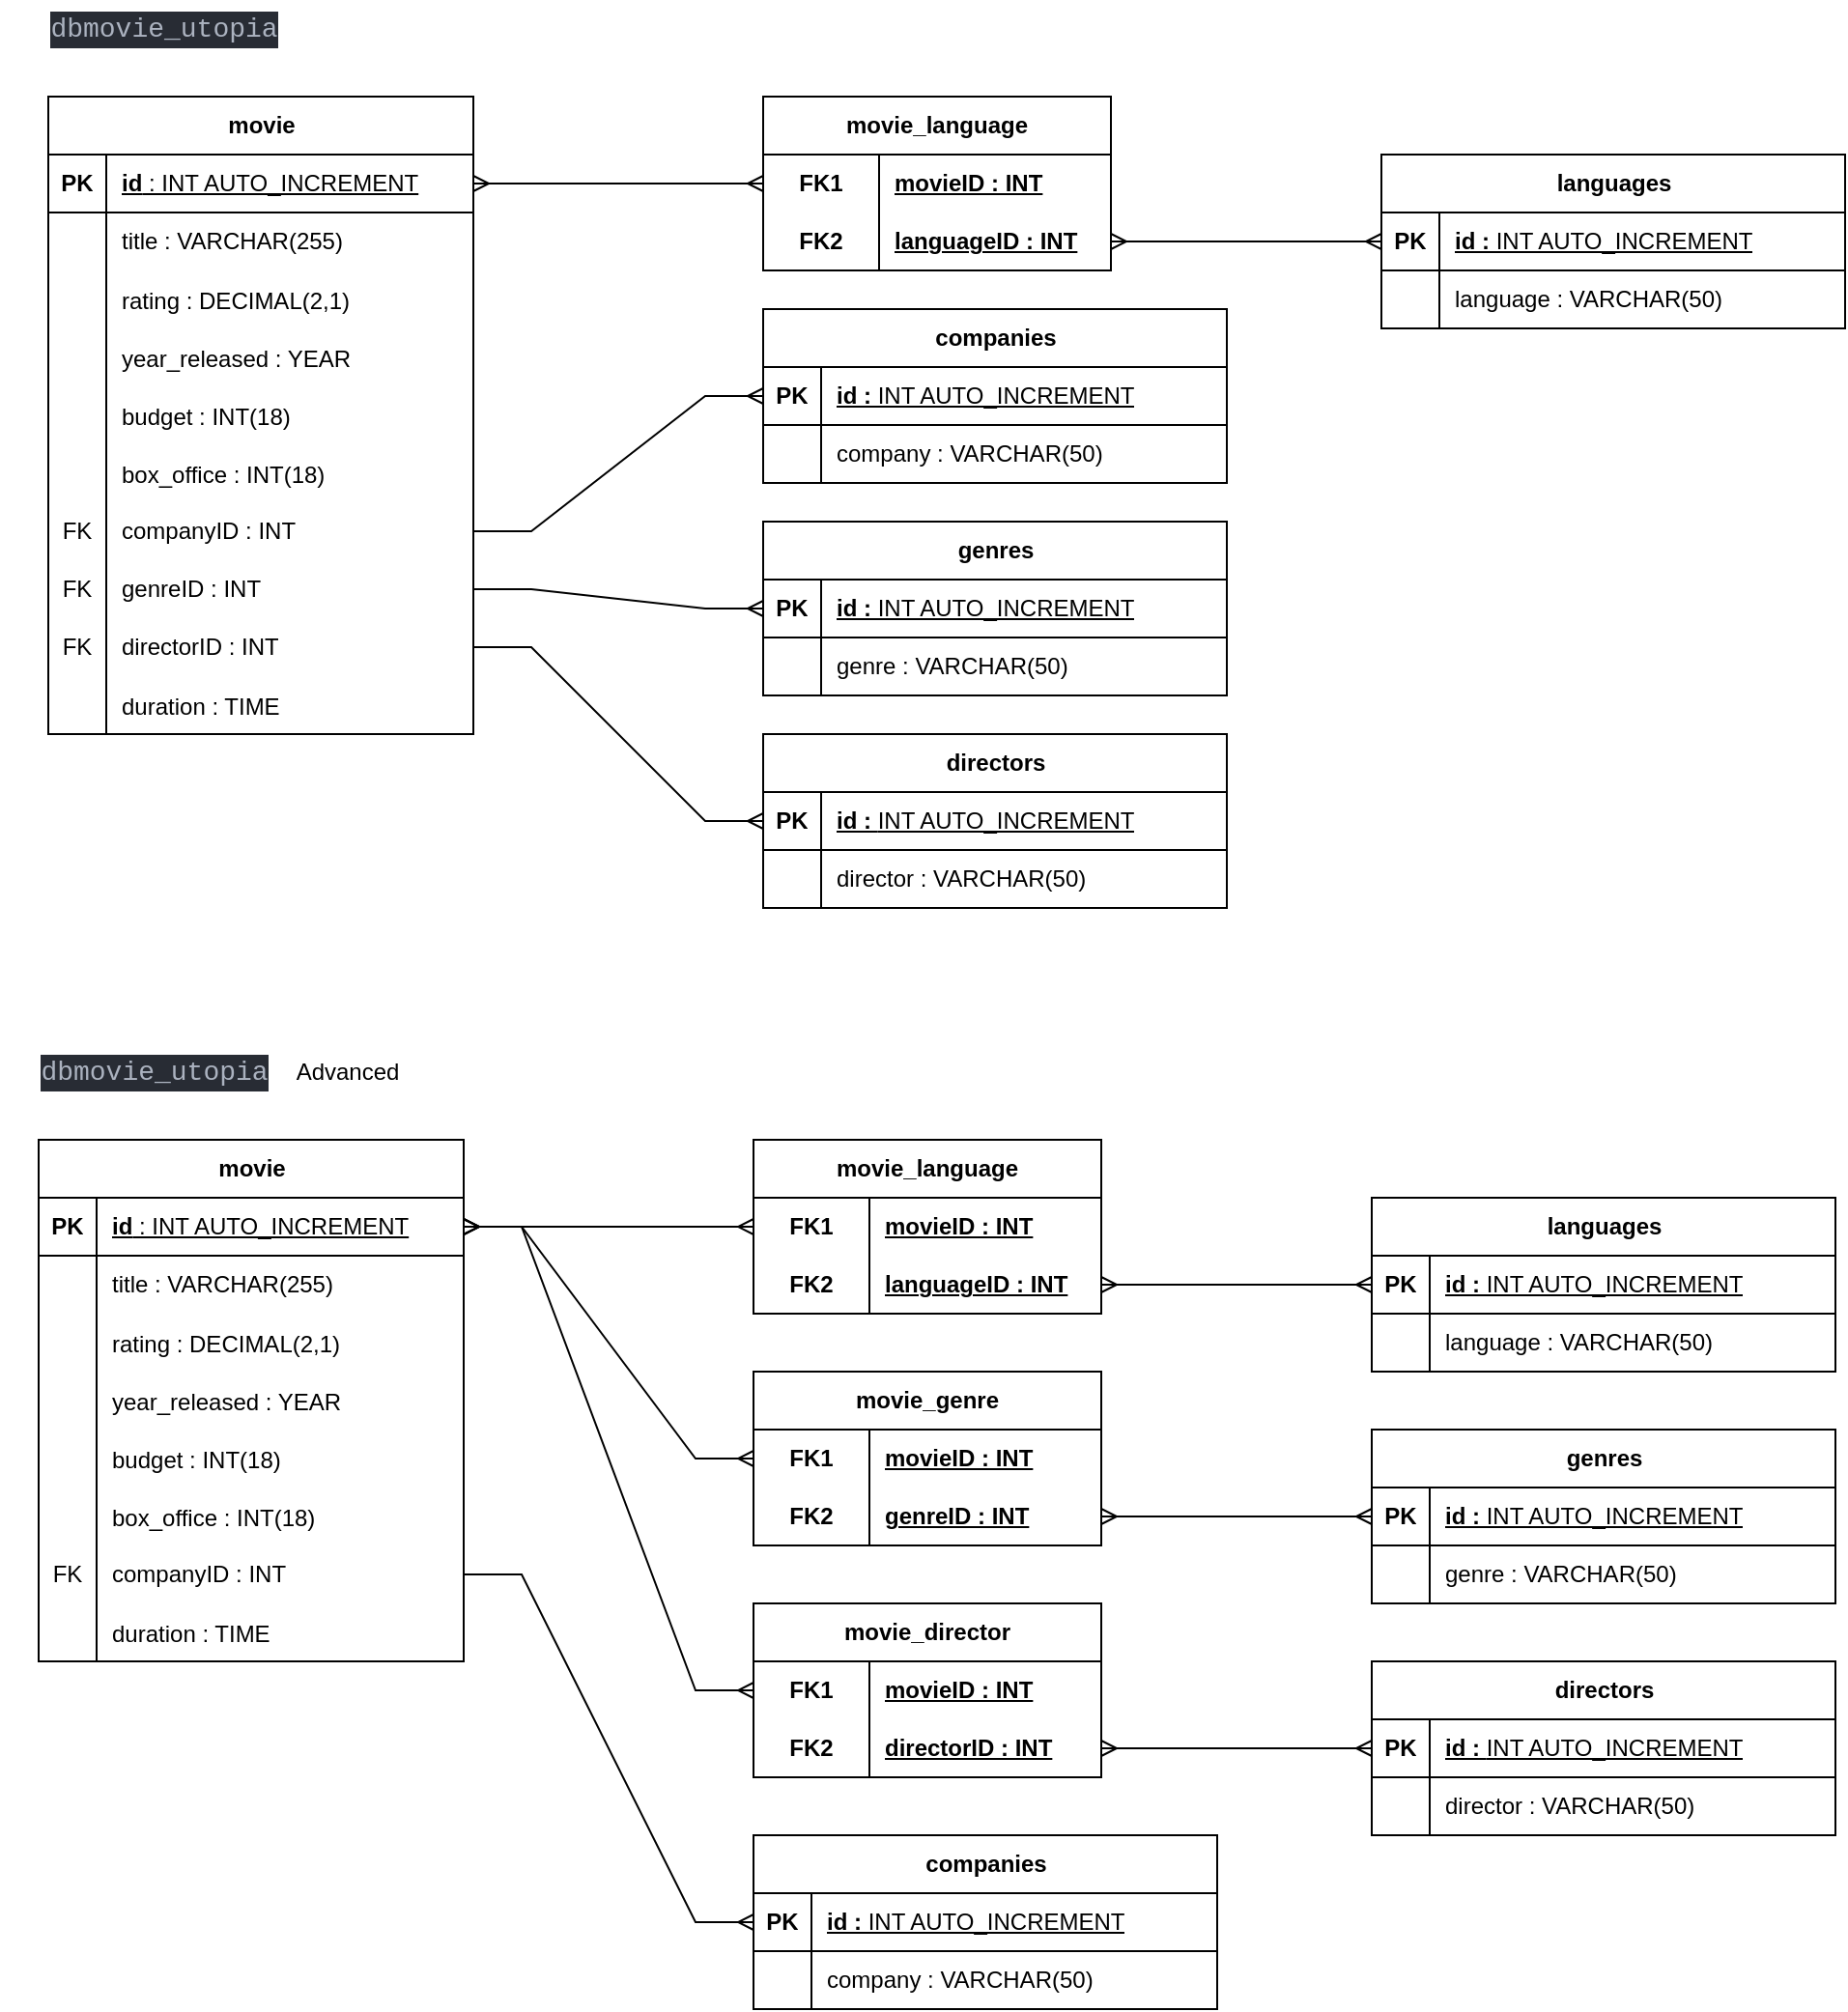 <mxfile version="22.1.21" type="device">
  <diagram name="Page-1" id="9GhUjrJv9Pr91j9td0ZA">
    <mxGraphModel dx="1218" dy="599" grid="1" gridSize="10" guides="1" tooltips="1" connect="1" arrows="1" fold="1" page="1" pageScale="1" pageWidth="827" pageHeight="1169" math="0" shadow="0">
      <root>
        <mxCell id="0" />
        <mxCell id="1" parent="0" />
        <mxCell id="3p0QOMuEoNao0UOKYTfq-97" value="&lt;div style=&quot;color: rgb(171, 178, 191); background-color: rgb(40, 44, 52); font-family: &amp;quot;Fira Code&amp;quot;, Consolas, &amp;quot;Courier New&amp;quot;, monospace; font-size: 14px; line-height: 19px;&quot;&gt;dbmovie_utopia&lt;/div&gt;" style="text;html=1;strokeColor=none;fillColor=none;align=center;verticalAlign=middle;whiteSpace=wrap;rounded=0;" parent="1" vertex="1">
          <mxGeometry x="40" y="570" width="160" height="30" as="geometry" />
        </mxCell>
        <mxCell id="3p0QOMuEoNao0UOKYTfq-98" value="movie" style="shape=table;startSize=30;container=1;collapsible=1;childLayout=tableLayout;fixedRows=1;rowLines=0;fontStyle=1;align=center;resizeLast=1;html=1;" parent="1" vertex="1">
          <mxGeometry x="60" y="620" width="220" height="270" as="geometry" />
        </mxCell>
        <mxCell id="3p0QOMuEoNao0UOKYTfq-99" value="" style="shape=tableRow;horizontal=0;startSize=0;swimlaneHead=0;swimlaneBody=0;fillColor=none;collapsible=0;dropTarget=0;points=[[0,0.5],[1,0.5]];portConstraint=eastwest;top=0;left=0;right=0;bottom=1;" parent="3p0QOMuEoNao0UOKYTfq-98" vertex="1">
          <mxGeometry y="30" width="220" height="30" as="geometry" />
        </mxCell>
        <mxCell id="3p0QOMuEoNao0UOKYTfq-100" value="PK" style="shape=partialRectangle;connectable=0;fillColor=none;top=0;left=0;bottom=0;right=0;fontStyle=1;overflow=hidden;whiteSpace=wrap;html=1;" parent="3p0QOMuEoNao0UOKYTfq-99" vertex="1">
          <mxGeometry width="30" height="30" as="geometry">
            <mxRectangle width="30" height="30" as="alternateBounds" />
          </mxGeometry>
        </mxCell>
        <mxCell id="3p0QOMuEoNao0UOKYTfq-101" value="id&lt;span style=&quot;font-weight: normal;&quot;&gt;&amp;nbsp;: INT AUTO_INCREMENT&lt;/span&gt;" style="shape=partialRectangle;connectable=0;fillColor=none;top=0;left=0;bottom=0;right=0;align=left;spacingLeft=6;fontStyle=5;overflow=hidden;whiteSpace=wrap;html=1;" parent="3p0QOMuEoNao0UOKYTfq-99" vertex="1">
          <mxGeometry x="30" width="190" height="30" as="geometry">
            <mxRectangle width="190" height="30" as="alternateBounds" />
          </mxGeometry>
        </mxCell>
        <mxCell id="3p0QOMuEoNao0UOKYTfq-102" value="" style="shape=tableRow;horizontal=0;startSize=0;swimlaneHead=0;swimlaneBody=0;fillColor=none;collapsible=0;dropTarget=0;points=[[0,0.5],[1,0.5]];portConstraint=eastwest;top=0;left=0;right=0;bottom=0;" parent="3p0QOMuEoNao0UOKYTfq-98" vertex="1">
          <mxGeometry y="60" width="220" height="30" as="geometry" />
        </mxCell>
        <mxCell id="3p0QOMuEoNao0UOKYTfq-103" value="" style="shape=partialRectangle;connectable=0;fillColor=none;top=0;left=0;bottom=0;right=0;editable=1;overflow=hidden;whiteSpace=wrap;html=1;" parent="3p0QOMuEoNao0UOKYTfq-102" vertex="1">
          <mxGeometry width="30" height="30" as="geometry">
            <mxRectangle width="30" height="30" as="alternateBounds" />
          </mxGeometry>
        </mxCell>
        <mxCell id="3p0QOMuEoNao0UOKYTfq-104" value="title : VARCHAR(255)" style="shape=partialRectangle;connectable=0;fillColor=none;top=0;left=0;bottom=0;right=0;align=left;spacingLeft=6;overflow=hidden;whiteSpace=wrap;html=1;" parent="3p0QOMuEoNao0UOKYTfq-102" vertex="1">
          <mxGeometry x="30" width="190" height="30" as="geometry">
            <mxRectangle width="190" height="30" as="alternateBounds" />
          </mxGeometry>
        </mxCell>
        <mxCell id="3p0QOMuEoNao0UOKYTfq-163" value="" style="shape=tableRow;horizontal=0;startSize=0;swimlaneHead=0;swimlaneBody=0;fillColor=none;collapsible=0;dropTarget=0;points=[[0,0.5],[1,0.5]];portConstraint=eastwest;top=0;left=0;right=0;bottom=0;" parent="3p0QOMuEoNao0UOKYTfq-98" vertex="1">
          <mxGeometry y="90" width="220" height="30" as="geometry" />
        </mxCell>
        <mxCell id="3p0QOMuEoNao0UOKYTfq-164" value="" style="shape=partialRectangle;connectable=0;fillColor=none;top=0;left=0;bottom=0;right=0;editable=1;overflow=hidden;" parent="3p0QOMuEoNao0UOKYTfq-163" vertex="1">
          <mxGeometry width="30" height="30" as="geometry">
            <mxRectangle width="30" height="30" as="alternateBounds" />
          </mxGeometry>
        </mxCell>
        <mxCell id="3p0QOMuEoNao0UOKYTfq-165" value="rating : DECIMAL(2,1)" style="shape=partialRectangle;connectable=0;fillColor=none;top=0;left=0;bottom=0;right=0;align=left;spacingLeft=6;overflow=hidden;" parent="3p0QOMuEoNao0UOKYTfq-163" vertex="1">
          <mxGeometry x="30" width="190" height="30" as="geometry">
            <mxRectangle width="190" height="30" as="alternateBounds" />
          </mxGeometry>
        </mxCell>
        <mxCell id="3p0QOMuEoNao0UOKYTfq-169" value="" style="shape=tableRow;horizontal=0;startSize=0;swimlaneHead=0;swimlaneBody=0;fillColor=none;collapsible=0;dropTarget=0;points=[[0,0.5],[1,0.5]];portConstraint=eastwest;top=0;left=0;right=0;bottom=0;" parent="3p0QOMuEoNao0UOKYTfq-98" vertex="1">
          <mxGeometry y="120" width="220" height="30" as="geometry" />
        </mxCell>
        <mxCell id="3p0QOMuEoNao0UOKYTfq-170" value="" style="shape=partialRectangle;connectable=0;fillColor=none;top=0;left=0;bottom=0;right=0;editable=1;overflow=hidden;" parent="3p0QOMuEoNao0UOKYTfq-169" vertex="1">
          <mxGeometry width="30" height="30" as="geometry">
            <mxRectangle width="30" height="30" as="alternateBounds" />
          </mxGeometry>
        </mxCell>
        <mxCell id="3p0QOMuEoNao0UOKYTfq-171" value="year_released : YEAR" style="shape=partialRectangle;connectable=0;fillColor=none;top=0;left=0;bottom=0;right=0;align=left;spacingLeft=6;overflow=hidden;" parent="3p0QOMuEoNao0UOKYTfq-169" vertex="1">
          <mxGeometry x="30" width="190" height="30" as="geometry">
            <mxRectangle width="190" height="30" as="alternateBounds" />
          </mxGeometry>
        </mxCell>
        <mxCell id="3p0QOMuEoNao0UOKYTfq-166" value="" style="shape=tableRow;horizontal=0;startSize=0;swimlaneHead=0;swimlaneBody=0;fillColor=none;collapsible=0;dropTarget=0;points=[[0,0.5],[1,0.5]];portConstraint=eastwest;top=0;left=0;right=0;bottom=0;" parent="3p0QOMuEoNao0UOKYTfq-98" vertex="1">
          <mxGeometry y="150" width="220" height="30" as="geometry" />
        </mxCell>
        <mxCell id="3p0QOMuEoNao0UOKYTfq-167" value="" style="shape=partialRectangle;connectable=0;fillColor=none;top=0;left=0;bottom=0;right=0;editable=1;overflow=hidden;" parent="3p0QOMuEoNao0UOKYTfq-166" vertex="1">
          <mxGeometry width="30" height="30" as="geometry">
            <mxRectangle width="30" height="30" as="alternateBounds" />
          </mxGeometry>
        </mxCell>
        <mxCell id="3p0QOMuEoNao0UOKYTfq-168" value="budget : INT(18)" style="shape=partialRectangle;connectable=0;fillColor=none;top=0;left=0;bottom=0;right=0;align=left;spacingLeft=6;overflow=hidden;" parent="3p0QOMuEoNao0UOKYTfq-166" vertex="1">
          <mxGeometry x="30" width="190" height="30" as="geometry">
            <mxRectangle width="190" height="30" as="alternateBounds" />
          </mxGeometry>
        </mxCell>
        <mxCell id="3p0QOMuEoNao0UOKYTfq-172" value="" style="shape=tableRow;horizontal=0;startSize=0;swimlaneHead=0;swimlaneBody=0;fillColor=none;collapsible=0;dropTarget=0;points=[[0,0.5],[1,0.5]];portConstraint=eastwest;top=0;left=0;right=0;bottom=0;" parent="3p0QOMuEoNao0UOKYTfq-98" vertex="1">
          <mxGeometry y="180" width="220" height="30" as="geometry" />
        </mxCell>
        <mxCell id="3p0QOMuEoNao0UOKYTfq-173" value="" style="shape=partialRectangle;connectable=0;fillColor=none;top=0;left=0;bottom=0;right=0;editable=1;overflow=hidden;" parent="3p0QOMuEoNao0UOKYTfq-172" vertex="1">
          <mxGeometry width="30" height="30" as="geometry">
            <mxRectangle width="30" height="30" as="alternateBounds" />
          </mxGeometry>
        </mxCell>
        <mxCell id="3p0QOMuEoNao0UOKYTfq-174" value="box_office : INT(18)" style="shape=partialRectangle;connectable=0;fillColor=none;top=0;left=0;bottom=0;right=0;align=left;spacingLeft=6;overflow=hidden;" parent="3p0QOMuEoNao0UOKYTfq-172" vertex="1">
          <mxGeometry x="30" width="190" height="30" as="geometry">
            <mxRectangle width="190" height="30" as="alternateBounds" />
          </mxGeometry>
        </mxCell>
        <mxCell id="3p0QOMuEoNao0UOKYTfq-178" value="" style="shape=tableRow;horizontal=0;startSize=0;swimlaneHead=0;swimlaneBody=0;fillColor=none;collapsible=0;dropTarget=0;points=[[0,0.5],[1,0.5]];portConstraint=eastwest;top=0;left=0;right=0;bottom=0;" parent="3p0QOMuEoNao0UOKYTfq-98" vertex="1">
          <mxGeometry y="210" width="220" height="30" as="geometry" />
        </mxCell>
        <mxCell id="3p0QOMuEoNao0UOKYTfq-179" value="FK" style="shape=partialRectangle;connectable=0;fillColor=none;top=0;left=0;bottom=0;right=0;fontStyle=0;overflow=hidden;whiteSpace=wrap;html=1;" parent="3p0QOMuEoNao0UOKYTfq-178" vertex="1">
          <mxGeometry width="30" height="30" as="geometry">
            <mxRectangle width="30" height="30" as="alternateBounds" />
          </mxGeometry>
        </mxCell>
        <mxCell id="3p0QOMuEoNao0UOKYTfq-180" value="companyID : INT" style="shape=partialRectangle;connectable=0;fillColor=none;top=0;left=0;bottom=0;right=0;align=left;spacingLeft=6;fontStyle=0;overflow=hidden;whiteSpace=wrap;html=1;" parent="3p0QOMuEoNao0UOKYTfq-178" vertex="1">
          <mxGeometry x="30" width="190" height="30" as="geometry">
            <mxRectangle width="190" height="30" as="alternateBounds" />
          </mxGeometry>
        </mxCell>
        <mxCell id="3p0QOMuEoNao0UOKYTfq-190" value="" style="shape=tableRow;horizontal=0;startSize=0;swimlaneHead=0;swimlaneBody=0;fillColor=none;collapsible=0;dropTarget=0;points=[[0,0.5],[1,0.5]];portConstraint=eastwest;top=0;left=0;right=0;bottom=0;" parent="3p0QOMuEoNao0UOKYTfq-98" vertex="1">
          <mxGeometry y="240" width="220" height="30" as="geometry" />
        </mxCell>
        <mxCell id="3p0QOMuEoNao0UOKYTfq-191" value="" style="shape=partialRectangle;connectable=0;fillColor=none;top=0;left=0;bottom=0;right=0;editable=1;overflow=hidden;" parent="3p0QOMuEoNao0UOKYTfq-190" vertex="1">
          <mxGeometry width="30" height="30" as="geometry">
            <mxRectangle width="30" height="30" as="alternateBounds" />
          </mxGeometry>
        </mxCell>
        <mxCell id="3p0QOMuEoNao0UOKYTfq-192" value="duration : TIME" style="shape=partialRectangle;connectable=0;fillColor=none;top=0;left=0;bottom=0;right=0;align=left;spacingLeft=6;overflow=hidden;" parent="3p0QOMuEoNao0UOKYTfq-190" vertex="1">
          <mxGeometry x="30" width="190" height="30" as="geometry">
            <mxRectangle width="190" height="30" as="alternateBounds" />
          </mxGeometry>
        </mxCell>
        <mxCell id="3p0QOMuEoNao0UOKYTfq-111" value="languages" style="shape=table;startSize=30;container=1;collapsible=1;childLayout=tableLayout;fixedRows=1;rowLines=0;fontStyle=1;align=center;resizeLast=1;html=1;" parent="1" vertex="1">
          <mxGeometry x="750" y="650" width="240" height="90" as="geometry" />
        </mxCell>
        <mxCell id="3p0QOMuEoNao0UOKYTfq-112" value="" style="shape=tableRow;horizontal=0;startSize=0;swimlaneHead=0;swimlaneBody=0;fillColor=none;collapsible=0;dropTarget=0;points=[[0,0.5],[1,0.5]];portConstraint=eastwest;top=0;left=0;right=0;bottom=1;" parent="3p0QOMuEoNao0UOKYTfq-111" vertex="1">
          <mxGeometry y="30" width="240" height="30" as="geometry" />
        </mxCell>
        <mxCell id="3p0QOMuEoNao0UOKYTfq-113" value="PK" style="shape=partialRectangle;connectable=0;fillColor=none;top=0;left=0;bottom=0;right=0;fontStyle=1;overflow=hidden;whiteSpace=wrap;html=1;" parent="3p0QOMuEoNao0UOKYTfq-112" vertex="1">
          <mxGeometry width="30" height="30" as="geometry">
            <mxRectangle width="30" height="30" as="alternateBounds" />
          </mxGeometry>
        </mxCell>
        <mxCell id="3p0QOMuEoNao0UOKYTfq-114" value="id :&lt;span style=&quot;font-weight: normal;&quot;&gt;&amp;nbsp;INT AUTO_INCREMENT&lt;/span&gt;" style="shape=partialRectangle;connectable=0;fillColor=none;top=0;left=0;bottom=0;right=0;align=left;spacingLeft=6;fontStyle=5;overflow=hidden;whiteSpace=wrap;html=1;" parent="3p0QOMuEoNao0UOKYTfq-112" vertex="1">
          <mxGeometry x="30" width="210" height="30" as="geometry">
            <mxRectangle width="210" height="30" as="alternateBounds" />
          </mxGeometry>
        </mxCell>
        <mxCell id="3p0QOMuEoNao0UOKYTfq-115" value="" style="shape=tableRow;horizontal=0;startSize=0;swimlaneHead=0;swimlaneBody=0;fillColor=none;collapsible=0;dropTarget=0;points=[[0,0.5],[1,0.5]];portConstraint=eastwest;top=0;left=0;right=0;bottom=0;" parent="3p0QOMuEoNao0UOKYTfq-111" vertex="1">
          <mxGeometry y="60" width="240" height="30" as="geometry" />
        </mxCell>
        <mxCell id="3p0QOMuEoNao0UOKYTfq-116" value="" style="shape=partialRectangle;connectable=0;fillColor=none;top=0;left=0;bottom=0;right=0;editable=1;overflow=hidden;whiteSpace=wrap;html=1;" parent="3p0QOMuEoNao0UOKYTfq-115" vertex="1">
          <mxGeometry width="30" height="30" as="geometry">
            <mxRectangle width="30" height="30" as="alternateBounds" />
          </mxGeometry>
        </mxCell>
        <mxCell id="3p0QOMuEoNao0UOKYTfq-117" value="language&amp;nbsp;: VARCHAR(50)" style="shape=partialRectangle;connectable=0;fillColor=none;top=0;left=0;bottom=0;right=0;align=left;spacingLeft=6;overflow=hidden;whiteSpace=wrap;html=1;" parent="3p0QOMuEoNao0UOKYTfq-115" vertex="1">
          <mxGeometry x="30" width="210" height="30" as="geometry">
            <mxRectangle width="210" height="30" as="alternateBounds" />
          </mxGeometry>
        </mxCell>
        <mxCell id="3p0QOMuEoNao0UOKYTfq-124" value="companies" style="shape=table;startSize=30;container=1;collapsible=1;childLayout=tableLayout;fixedRows=1;rowLines=0;fontStyle=1;align=center;resizeLast=1;html=1;" parent="1" vertex="1">
          <mxGeometry x="430" y="980" width="240" height="90" as="geometry" />
        </mxCell>
        <mxCell id="3p0QOMuEoNao0UOKYTfq-125" value="" style="shape=tableRow;horizontal=0;startSize=0;swimlaneHead=0;swimlaneBody=0;fillColor=none;collapsible=0;dropTarget=0;points=[[0,0.5],[1,0.5]];portConstraint=eastwest;top=0;left=0;right=0;bottom=1;" parent="3p0QOMuEoNao0UOKYTfq-124" vertex="1">
          <mxGeometry y="30" width="240" height="30" as="geometry" />
        </mxCell>
        <mxCell id="3p0QOMuEoNao0UOKYTfq-126" value="PK" style="shape=partialRectangle;connectable=0;fillColor=none;top=0;left=0;bottom=0;right=0;fontStyle=1;overflow=hidden;whiteSpace=wrap;html=1;" parent="3p0QOMuEoNao0UOKYTfq-125" vertex="1">
          <mxGeometry width="30" height="30" as="geometry">
            <mxRectangle width="30" height="30" as="alternateBounds" />
          </mxGeometry>
        </mxCell>
        <mxCell id="3p0QOMuEoNao0UOKYTfq-127" value="id :&lt;span style=&quot;font-weight: normal;&quot;&gt;&amp;nbsp;INT AUTO_INCREMENT&lt;/span&gt;" style="shape=partialRectangle;connectable=0;fillColor=none;top=0;left=0;bottom=0;right=0;align=left;spacingLeft=6;fontStyle=5;overflow=hidden;whiteSpace=wrap;html=1;" parent="3p0QOMuEoNao0UOKYTfq-125" vertex="1">
          <mxGeometry x="30" width="210" height="30" as="geometry">
            <mxRectangle width="210" height="30" as="alternateBounds" />
          </mxGeometry>
        </mxCell>
        <mxCell id="3p0QOMuEoNao0UOKYTfq-128" value="" style="shape=tableRow;horizontal=0;startSize=0;swimlaneHead=0;swimlaneBody=0;fillColor=none;collapsible=0;dropTarget=0;points=[[0,0.5],[1,0.5]];portConstraint=eastwest;top=0;left=0;right=0;bottom=0;" parent="3p0QOMuEoNao0UOKYTfq-124" vertex="1">
          <mxGeometry y="60" width="240" height="30" as="geometry" />
        </mxCell>
        <mxCell id="3p0QOMuEoNao0UOKYTfq-129" value="" style="shape=partialRectangle;connectable=0;fillColor=none;top=0;left=0;bottom=0;right=0;editable=1;overflow=hidden;whiteSpace=wrap;html=1;" parent="3p0QOMuEoNao0UOKYTfq-128" vertex="1">
          <mxGeometry width="30" height="30" as="geometry">
            <mxRectangle width="30" height="30" as="alternateBounds" />
          </mxGeometry>
        </mxCell>
        <mxCell id="3p0QOMuEoNao0UOKYTfq-130" value="company : VARCHAR(50)" style="shape=partialRectangle;connectable=0;fillColor=none;top=0;left=0;bottom=0;right=0;align=left;spacingLeft=6;overflow=hidden;whiteSpace=wrap;html=1;" parent="3p0QOMuEoNao0UOKYTfq-128" vertex="1">
          <mxGeometry x="30" width="210" height="30" as="geometry">
            <mxRectangle width="210" height="30" as="alternateBounds" />
          </mxGeometry>
        </mxCell>
        <mxCell id="3p0QOMuEoNao0UOKYTfq-137" value="genres" style="shape=table;startSize=30;container=1;collapsible=1;childLayout=tableLayout;fixedRows=1;rowLines=0;fontStyle=1;align=center;resizeLast=1;html=1;" parent="1" vertex="1">
          <mxGeometry x="750" y="770" width="240" height="90" as="geometry">
            <mxRectangle x="480" y="310" width="80" height="30" as="alternateBounds" />
          </mxGeometry>
        </mxCell>
        <mxCell id="3p0QOMuEoNao0UOKYTfq-138" value="" style="shape=tableRow;horizontal=0;startSize=0;swimlaneHead=0;swimlaneBody=0;fillColor=none;collapsible=0;dropTarget=0;points=[[0,0.5],[1,0.5]];portConstraint=eastwest;top=0;left=0;right=0;bottom=1;" parent="3p0QOMuEoNao0UOKYTfq-137" vertex="1">
          <mxGeometry y="30" width="240" height="30" as="geometry" />
        </mxCell>
        <mxCell id="3p0QOMuEoNao0UOKYTfq-139" value="PK" style="shape=partialRectangle;connectable=0;fillColor=none;top=0;left=0;bottom=0;right=0;fontStyle=1;overflow=hidden;whiteSpace=wrap;html=1;" parent="3p0QOMuEoNao0UOKYTfq-138" vertex="1">
          <mxGeometry width="30" height="30" as="geometry">
            <mxRectangle width="30" height="30" as="alternateBounds" />
          </mxGeometry>
        </mxCell>
        <mxCell id="3p0QOMuEoNao0UOKYTfq-140" value="id :&lt;span style=&quot;font-weight: normal;&quot;&gt;&amp;nbsp;INT AUTO_INCREMENT&lt;/span&gt;" style="shape=partialRectangle;connectable=0;fillColor=none;top=0;left=0;bottom=0;right=0;align=left;spacingLeft=6;fontStyle=5;overflow=hidden;whiteSpace=wrap;html=1;" parent="3p0QOMuEoNao0UOKYTfq-138" vertex="1">
          <mxGeometry x="30" width="210" height="30" as="geometry">
            <mxRectangle width="210" height="30" as="alternateBounds" />
          </mxGeometry>
        </mxCell>
        <mxCell id="3p0QOMuEoNao0UOKYTfq-141" value="" style="shape=tableRow;horizontal=0;startSize=0;swimlaneHead=0;swimlaneBody=0;fillColor=none;collapsible=0;dropTarget=0;points=[[0,0.5],[1,0.5]];portConstraint=eastwest;top=0;left=0;right=0;bottom=0;" parent="3p0QOMuEoNao0UOKYTfq-137" vertex="1">
          <mxGeometry y="60" width="240" height="30" as="geometry" />
        </mxCell>
        <mxCell id="3p0QOMuEoNao0UOKYTfq-142" value="" style="shape=partialRectangle;connectable=0;fillColor=none;top=0;left=0;bottom=0;right=0;editable=1;overflow=hidden;whiteSpace=wrap;html=1;" parent="3p0QOMuEoNao0UOKYTfq-141" vertex="1">
          <mxGeometry width="30" height="30" as="geometry">
            <mxRectangle width="30" height="30" as="alternateBounds" />
          </mxGeometry>
        </mxCell>
        <mxCell id="3p0QOMuEoNao0UOKYTfq-143" value="genre : VARCHAR(50)" style="shape=partialRectangle;connectable=0;fillColor=none;top=0;left=0;bottom=0;right=0;align=left;spacingLeft=6;overflow=hidden;whiteSpace=wrap;html=1;" parent="3p0QOMuEoNao0UOKYTfq-141" vertex="1">
          <mxGeometry x="30" width="210" height="30" as="geometry">
            <mxRectangle width="210" height="30" as="alternateBounds" />
          </mxGeometry>
        </mxCell>
        <mxCell id="3p0QOMuEoNao0UOKYTfq-150" value="directors" style="shape=table;startSize=30;container=1;collapsible=1;childLayout=tableLayout;fixedRows=1;rowLines=0;fontStyle=1;align=center;resizeLast=1;html=1;" parent="1" vertex="1">
          <mxGeometry x="750" y="890" width="240" height="90" as="geometry">
            <mxRectangle x="480" y="430" width="90" height="30" as="alternateBounds" />
          </mxGeometry>
        </mxCell>
        <mxCell id="3p0QOMuEoNao0UOKYTfq-151" value="" style="shape=tableRow;horizontal=0;startSize=0;swimlaneHead=0;swimlaneBody=0;fillColor=none;collapsible=0;dropTarget=0;points=[[0,0.5],[1,0.5]];portConstraint=eastwest;top=0;left=0;right=0;bottom=1;" parent="3p0QOMuEoNao0UOKYTfq-150" vertex="1">
          <mxGeometry y="30" width="240" height="30" as="geometry" />
        </mxCell>
        <mxCell id="3p0QOMuEoNao0UOKYTfq-152" value="PK" style="shape=partialRectangle;connectable=0;fillColor=none;top=0;left=0;bottom=0;right=0;fontStyle=1;overflow=hidden;whiteSpace=wrap;html=1;" parent="3p0QOMuEoNao0UOKYTfq-151" vertex="1">
          <mxGeometry width="30" height="30" as="geometry">
            <mxRectangle width="30" height="30" as="alternateBounds" />
          </mxGeometry>
        </mxCell>
        <mxCell id="3p0QOMuEoNao0UOKYTfq-153" value="id :&amp;nbsp;&lt;span style=&quot;font-weight: 400;&quot;&gt;INT AUTO_INCREMENT&lt;/span&gt;" style="shape=partialRectangle;connectable=0;fillColor=none;top=0;left=0;bottom=0;right=0;align=left;spacingLeft=6;fontStyle=5;overflow=hidden;whiteSpace=wrap;html=1;" parent="3p0QOMuEoNao0UOKYTfq-151" vertex="1">
          <mxGeometry x="30" width="210" height="30" as="geometry">
            <mxRectangle width="210" height="30" as="alternateBounds" />
          </mxGeometry>
        </mxCell>
        <mxCell id="3p0QOMuEoNao0UOKYTfq-154" value="" style="shape=tableRow;horizontal=0;startSize=0;swimlaneHead=0;swimlaneBody=0;fillColor=none;collapsible=0;dropTarget=0;points=[[0,0.5],[1,0.5]];portConstraint=eastwest;top=0;left=0;right=0;bottom=0;" parent="3p0QOMuEoNao0UOKYTfq-150" vertex="1">
          <mxGeometry y="60" width="240" height="30" as="geometry" />
        </mxCell>
        <mxCell id="3p0QOMuEoNao0UOKYTfq-155" value="" style="shape=partialRectangle;connectable=0;fillColor=none;top=0;left=0;bottom=0;right=0;editable=1;overflow=hidden;whiteSpace=wrap;html=1;" parent="3p0QOMuEoNao0UOKYTfq-154" vertex="1">
          <mxGeometry width="30" height="30" as="geometry">
            <mxRectangle width="30" height="30" as="alternateBounds" />
          </mxGeometry>
        </mxCell>
        <mxCell id="3p0QOMuEoNao0UOKYTfq-156" value="director : VARCHAR(50)" style="shape=partialRectangle;connectable=0;fillColor=none;top=0;left=0;bottom=0;right=0;align=left;spacingLeft=6;overflow=hidden;whiteSpace=wrap;html=1;" parent="3p0QOMuEoNao0UOKYTfq-154" vertex="1">
          <mxGeometry x="30" width="210" height="30" as="geometry">
            <mxRectangle width="210" height="30" as="alternateBounds" />
          </mxGeometry>
        </mxCell>
        <mxCell id="3p0QOMuEoNao0UOKYTfq-254" value="" style="edgeStyle=entityRelationEdgeStyle;fontSize=12;html=1;endArrow=ERmany;startArrow=ERmany;rounded=0;entryX=0;entryY=0.5;entryDx=0;entryDy=0;exitX=1;exitY=0.5;exitDx=0;exitDy=0;" parent="1" source="3p0QOMuEoNao0UOKYTfq-276" target="3p0QOMuEoNao0UOKYTfq-138" edge="1">
          <mxGeometry width="100" height="100" relative="1" as="geometry">
            <mxPoint x="520" y="920" as="sourcePoint" />
            <mxPoint x="620" y="820" as="targetPoint" />
          </mxGeometry>
        </mxCell>
        <mxCell id="3p0QOMuEoNao0UOKYTfq-255" value="" style="edgeStyle=entityRelationEdgeStyle;fontSize=12;html=1;endArrow=ERmany;startArrow=ERmany;rounded=0;entryX=0;entryY=0.5;entryDx=0;entryDy=0;exitX=1;exitY=0.5;exitDx=0;exitDy=0;" parent="1" source="3p0QOMuEoNao0UOKYTfq-263" target="3p0QOMuEoNao0UOKYTfq-112" edge="1">
          <mxGeometry width="100" height="100" relative="1" as="geometry">
            <mxPoint x="530" y="830" as="sourcePoint" />
            <mxPoint x="630" y="730" as="targetPoint" />
          </mxGeometry>
        </mxCell>
        <mxCell id="3p0QOMuEoNao0UOKYTfq-259" value="movie_language" style="shape=table;startSize=30;container=1;collapsible=1;childLayout=tableLayout;fixedRows=1;rowLines=0;fontStyle=1;align=center;resizeLast=1;html=1;whiteSpace=wrap;" parent="1" vertex="1">
          <mxGeometry x="430" y="620" width="180" height="90" as="geometry" />
        </mxCell>
        <mxCell id="3p0QOMuEoNao0UOKYTfq-260" value="" style="shape=tableRow;horizontal=0;startSize=0;swimlaneHead=0;swimlaneBody=0;fillColor=none;collapsible=0;dropTarget=0;points=[[0,0.5],[1,0.5]];portConstraint=eastwest;top=0;left=0;right=0;bottom=0;html=1;" parent="3p0QOMuEoNao0UOKYTfq-259" vertex="1">
          <mxGeometry y="30" width="180" height="30" as="geometry" />
        </mxCell>
        <mxCell id="3p0QOMuEoNao0UOKYTfq-261" value="FK1" style="shape=partialRectangle;connectable=0;fillColor=none;top=0;left=0;bottom=0;right=0;fontStyle=1;overflow=hidden;html=1;whiteSpace=wrap;" parent="3p0QOMuEoNao0UOKYTfq-260" vertex="1">
          <mxGeometry width="60" height="30" as="geometry">
            <mxRectangle width="60" height="30" as="alternateBounds" />
          </mxGeometry>
        </mxCell>
        <mxCell id="3p0QOMuEoNao0UOKYTfq-262" value="movieID : INT" style="shape=partialRectangle;connectable=0;fillColor=none;top=0;left=0;bottom=0;right=0;align=left;spacingLeft=6;fontStyle=5;overflow=hidden;html=1;whiteSpace=wrap;" parent="3p0QOMuEoNao0UOKYTfq-260" vertex="1">
          <mxGeometry x="60" width="120" height="30" as="geometry">
            <mxRectangle width="120" height="30" as="alternateBounds" />
          </mxGeometry>
        </mxCell>
        <mxCell id="3p0QOMuEoNao0UOKYTfq-263" value="" style="shape=tableRow;horizontal=0;startSize=0;swimlaneHead=0;swimlaneBody=0;fillColor=none;collapsible=0;dropTarget=0;points=[[0,0.5],[1,0.5]];portConstraint=eastwest;top=0;left=0;right=0;bottom=1;html=1;" parent="3p0QOMuEoNao0UOKYTfq-259" vertex="1">
          <mxGeometry y="60" width="180" height="30" as="geometry" />
        </mxCell>
        <mxCell id="3p0QOMuEoNao0UOKYTfq-264" value="FK2" style="shape=partialRectangle;connectable=0;fillColor=none;top=0;left=0;bottom=0;right=0;fontStyle=1;overflow=hidden;html=1;whiteSpace=wrap;" parent="3p0QOMuEoNao0UOKYTfq-263" vertex="1">
          <mxGeometry width="60" height="30" as="geometry">
            <mxRectangle width="60" height="30" as="alternateBounds" />
          </mxGeometry>
        </mxCell>
        <mxCell id="3p0QOMuEoNao0UOKYTfq-265" value="languageID : INT" style="shape=partialRectangle;connectable=0;fillColor=none;top=0;left=0;bottom=0;right=0;align=left;spacingLeft=6;fontStyle=5;overflow=hidden;html=1;whiteSpace=wrap;" parent="3p0QOMuEoNao0UOKYTfq-263" vertex="1">
          <mxGeometry x="60" width="120" height="30" as="geometry">
            <mxRectangle width="120" height="30" as="alternateBounds" />
          </mxGeometry>
        </mxCell>
        <mxCell id="3p0QOMuEoNao0UOKYTfq-272" value="movie_genre" style="shape=table;startSize=30;container=1;collapsible=1;childLayout=tableLayout;fixedRows=1;rowLines=0;fontStyle=1;align=center;resizeLast=1;html=1;whiteSpace=wrap;" parent="1" vertex="1">
          <mxGeometry x="430" y="740" width="180" height="90" as="geometry" />
        </mxCell>
        <mxCell id="3p0QOMuEoNao0UOKYTfq-273" value="" style="shape=tableRow;horizontal=0;startSize=0;swimlaneHead=0;swimlaneBody=0;fillColor=none;collapsible=0;dropTarget=0;points=[[0,0.5],[1,0.5]];portConstraint=eastwest;top=0;left=0;right=0;bottom=0;html=1;" parent="3p0QOMuEoNao0UOKYTfq-272" vertex="1">
          <mxGeometry y="30" width="180" height="30" as="geometry" />
        </mxCell>
        <mxCell id="3p0QOMuEoNao0UOKYTfq-274" value="FK1" style="shape=partialRectangle;connectable=0;fillColor=none;top=0;left=0;bottom=0;right=0;fontStyle=1;overflow=hidden;html=1;whiteSpace=wrap;" parent="3p0QOMuEoNao0UOKYTfq-273" vertex="1">
          <mxGeometry width="60" height="30" as="geometry">
            <mxRectangle width="60" height="30" as="alternateBounds" />
          </mxGeometry>
        </mxCell>
        <mxCell id="3p0QOMuEoNao0UOKYTfq-275" value="movieID : INT" style="shape=partialRectangle;connectable=0;fillColor=none;top=0;left=0;bottom=0;right=0;align=left;spacingLeft=6;fontStyle=5;overflow=hidden;html=1;whiteSpace=wrap;" parent="3p0QOMuEoNao0UOKYTfq-273" vertex="1">
          <mxGeometry x="60" width="120" height="30" as="geometry">
            <mxRectangle width="120" height="30" as="alternateBounds" />
          </mxGeometry>
        </mxCell>
        <mxCell id="3p0QOMuEoNao0UOKYTfq-276" value="" style="shape=tableRow;horizontal=0;startSize=0;swimlaneHead=0;swimlaneBody=0;fillColor=none;collapsible=0;dropTarget=0;points=[[0,0.5],[1,0.5]];portConstraint=eastwest;top=0;left=0;right=0;bottom=1;html=1;" parent="3p0QOMuEoNao0UOKYTfq-272" vertex="1">
          <mxGeometry y="60" width="180" height="30" as="geometry" />
        </mxCell>
        <mxCell id="3p0QOMuEoNao0UOKYTfq-277" value="FK2" style="shape=partialRectangle;connectable=0;fillColor=none;top=0;left=0;bottom=0;right=0;fontStyle=1;overflow=hidden;html=1;whiteSpace=wrap;" parent="3p0QOMuEoNao0UOKYTfq-276" vertex="1">
          <mxGeometry width="60" height="30" as="geometry">
            <mxRectangle width="60" height="30" as="alternateBounds" />
          </mxGeometry>
        </mxCell>
        <mxCell id="3p0QOMuEoNao0UOKYTfq-278" value="genreID : INT" style="shape=partialRectangle;connectable=0;fillColor=none;top=0;left=0;bottom=0;right=0;align=left;spacingLeft=6;fontStyle=5;overflow=hidden;html=1;whiteSpace=wrap;" parent="3p0QOMuEoNao0UOKYTfq-276" vertex="1">
          <mxGeometry x="60" width="120" height="30" as="geometry">
            <mxRectangle width="120" height="30" as="alternateBounds" />
          </mxGeometry>
        </mxCell>
        <mxCell id="3p0QOMuEoNao0UOKYTfq-280" value="" style="edgeStyle=entityRelationEdgeStyle;fontSize=12;html=1;endArrow=ERmany;startArrow=ERmany;rounded=0;entryX=0;entryY=0.5;entryDx=0;entryDy=0;exitX=1;exitY=0.5;exitDx=0;exitDy=0;" parent="1" source="3p0QOMuEoNao0UOKYTfq-99" target="3p0QOMuEoNao0UOKYTfq-260" edge="1">
          <mxGeometry width="100" height="100" relative="1" as="geometry">
            <mxPoint x="310" y="800" as="sourcePoint" />
            <mxPoint x="410" y="700" as="targetPoint" />
          </mxGeometry>
        </mxCell>
        <mxCell id="3p0QOMuEoNao0UOKYTfq-281" value="" style="edgeStyle=entityRelationEdgeStyle;fontSize=12;html=1;endArrow=ERmany;startArrow=ERmany;rounded=0;entryX=0;entryY=0.5;entryDx=0;entryDy=0;exitX=1;exitY=0.5;exitDx=0;exitDy=0;" parent="1" source="3p0QOMuEoNao0UOKYTfq-99" target="3p0QOMuEoNao0UOKYTfq-273" edge="1">
          <mxGeometry width="100" height="100" relative="1" as="geometry">
            <mxPoint x="250" y="1170" as="sourcePoint" />
            <mxPoint x="350" y="1070" as="targetPoint" />
          </mxGeometry>
        </mxCell>
        <mxCell id="3p0QOMuEoNao0UOKYTfq-282" value="" style="edgeStyle=entityRelationEdgeStyle;fontSize=12;html=1;endArrow=ERmany;rounded=0;entryX=0;entryY=0.5;entryDx=0;entryDy=0;" parent="1" source="3p0QOMuEoNao0UOKYTfq-178" target="3p0QOMuEoNao0UOKYTfq-125" edge="1">
          <mxGeometry width="100" height="100" relative="1" as="geometry">
            <mxPoint x="430" y="1140" as="sourcePoint" />
            <mxPoint x="530" y="1040" as="targetPoint" />
          </mxGeometry>
        </mxCell>
        <mxCell id="3p0QOMuEoNao0UOKYTfq-283" value="movie_director" style="shape=table;startSize=30;container=1;collapsible=1;childLayout=tableLayout;fixedRows=1;rowLines=0;fontStyle=1;align=center;resizeLast=1;html=1;whiteSpace=wrap;" parent="1" vertex="1">
          <mxGeometry x="430" y="860" width="180" height="90" as="geometry" />
        </mxCell>
        <mxCell id="3p0QOMuEoNao0UOKYTfq-284" value="" style="shape=tableRow;horizontal=0;startSize=0;swimlaneHead=0;swimlaneBody=0;fillColor=none;collapsible=0;dropTarget=0;points=[[0,0.5],[1,0.5]];portConstraint=eastwest;top=0;left=0;right=0;bottom=0;html=1;" parent="3p0QOMuEoNao0UOKYTfq-283" vertex="1">
          <mxGeometry y="30" width="180" height="30" as="geometry" />
        </mxCell>
        <mxCell id="3p0QOMuEoNao0UOKYTfq-285" value="FK1" style="shape=partialRectangle;connectable=0;fillColor=none;top=0;left=0;bottom=0;right=0;fontStyle=1;overflow=hidden;html=1;whiteSpace=wrap;" parent="3p0QOMuEoNao0UOKYTfq-284" vertex="1">
          <mxGeometry width="60" height="30" as="geometry">
            <mxRectangle width="60" height="30" as="alternateBounds" />
          </mxGeometry>
        </mxCell>
        <mxCell id="3p0QOMuEoNao0UOKYTfq-286" value="movieID : INT" style="shape=partialRectangle;connectable=0;fillColor=none;top=0;left=0;bottom=0;right=0;align=left;spacingLeft=6;fontStyle=5;overflow=hidden;html=1;whiteSpace=wrap;" parent="3p0QOMuEoNao0UOKYTfq-284" vertex="1">
          <mxGeometry x="60" width="120" height="30" as="geometry">
            <mxRectangle width="120" height="30" as="alternateBounds" />
          </mxGeometry>
        </mxCell>
        <mxCell id="3p0QOMuEoNao0UOKYTfq-287" value="" style="shape=tableRow;horizontal=0;startSize=0;swimlaneHead=0;swimlaneBody=0;fillColor=none;collapsible=0;dropTarget=0;points=[[0,0.5],[1,0.5]];portConstraint=eastwest;top=0;left=0;right=0;bottom=1;html=1;" parent="3p0QOMuEoNao0UOKYTfq-283" vertex="1">
          <mxGeometry y="60" width="180" height="30" as="geometry" />
        </mxCell>
        <mxCell id="3p0QOMuEoNao0UOKYTfq-288" value="FK2" style="shape=partialRectangle;connectable=0;fillColor=none;top=0;left=0;bottom=0;right=0;fontStyle=1;overflow=hidden;html=1;whiteSpace=wrap;" parent="3p0QOMuEoNao0UOKYTfq-287" vertex="1">
          <mxGeometry width="60" height="30" as="geometry">
            <mxRectangle width="60" height="30" as="alternateBounds" />
          </mxGeometry>
        </mxCell>
        <mxCell id="3p0QOMuEoNao0UOKYTfq-289" value="directorID : INT" style="shape=partialRectangle;connectable=0;fillColor=none;top=0;left=0;bottom=0;right=0;align=left;spacingLeft=6;fontStyle=5;overflow=hidden;html=1;whiteSpace=wrap;" parent="3p0QOMuEoNao0UOKYTfq-287" vertex="1">
          <mxGeometry x="60" width="120" height="30" as="geometry">
            <mxRectangle width="120" height="30" as="alternateBounds" />
          </mxGeometry>
        </mxCell>
        <mxCell id="3p0QOMuEoNao0UOKYTfq-292" value="" style="edgeStyle=entityRelationEdgeStyle;fontSize=12;html=1;endArrow=ERmany;startArrow=ERmany;rounded=0;entryX=0;entryY=0.5;entryDx=0;entryDy=0;exitX=1;exitY=0.5;exitDx=0;exitDy=0;" parent="1" source="3p0QOMuEoNao0UOKYTfq-287" target="3p0QOMuEoNao0UOKYTfq-151" edge="1">
          <mxGeometry width="100" height="100" relative="1" as="geometry">
            <mxPoint x="510" y="1230" as="sourcePoint" />
            <mxPoint x="610" y="1130" as="targetPoint" />
          </mxGeometry>
        </mxCell>
        <mxCell id="3p0QOMuEoNao0UOKYTfq-293" value="" style="edgeStyle=entityRelationEdgeStyle;fontSize=12;html=1;endArrow=ERmany;startArrow=ERmany;rounded=0;entryX=0;entryY=0.5;entryDx=0;entryDy=0;" parent="1" source="3p0QOMuEoNao0UOKYTfq-99" target="3p0QOMuEoNao0UOKYTfq-284" edge="1">
          <mxGeometry width="100" height="100" relative="1" as="geometry">
            <mxPoint x="270" y="1140" as="sourcePoint" />
            <mxPoint x="370" y="1040" as="targetPoint" />
          </mxGeometry>
        </mxCell>
        <mxCell id="3p0QOMuEoNao0UOKYTfq-386" value="Advanced" style="text;html=1;strokeColor=none;fillColor=none;align=center;verticalAlign=middle;whiteSpace=wrap;rounded=0;" parent="1" vertex="1">
          <mxGeometry x="190" y="570" width="60" height="30" as="geometry" />
        </mxCell>
        <mxCell id="eVsA35Itks1eH8dzTQw0-1" value="&lt;div style=&quot;color: rgb(171, 178, 191); background-color: rgb(40, 44, 52); font-family: &amp;quot;Fira Code&amp;quot;, Consolas, &amp;quot;Courier New&amp;quot;, monospace; font-size: 14px; line-height: 19px;&quot;&gt;dbmovie_utopia&lt;/div&gt;" style="text;html=1;strokeColor=none;fillColor=none;align=center;verticalAlign=middle;whiteSpace=wrap;rounded=0;" vertex="1" parent="1">
          <mxGeometry x="45" y="30" width="160" height="30" as="geometry" />
        </mxCell>
        <mxCell id="eVsA35Itks1eH8dzTQw0-2" value="movie" style="shape=table;startSize=30;container=1;collapsible=1;childLayout=tableLayout;fixedRows=1;rowLines=0;fontStyle=1;align=center;resizeLast=1;html=1;" vertex="1" parent="1">
          <mxGeometry x="65" y="80" width="220" height="330" as="geometry" />
        </mxCell>
        <mxCell id="eVsA35Itks1eH8dzTQw0-3" value="" style="shape=tableRow;horizontal=0;startSize=0;swimlaneHead=0;swimlaneBody=0;fillColor=none;collapsible=0;dropTarget=0;points=[[0,0.5],[1,0.5]];portConstraint=eastwest;top=0;left=0;right=0;bottom=1;" vertex="1" parent="eVsA35Itks1eH8dzTQw0-2">
          <mxGeometry y="30" width="220" height="30" as="geometry" />
        </mxCell>
        <mxCell id="eVsA35Itks1eH8dzTQw0-4" value="PK" style="shape=partialRectangle;connectable=0;fillColor=none;top=0;left=0;bottom=0;right=0;fontStyle=1;overflow=hidden;whiteSpace=wrap;html=1;" vertex="1" parent="eVsA35Itks1eH8dzTQw0-3">
          <mxGeometry width="30" height="30" as="geometry">
            <mxRectangle width="30" height="30" as="alternateBounds" />
          </mxGeometry>
        </mxCell>
        <mxCell id="eVsA35Itks1eH8dzTQw0-5" value="id&lt;span style=&quot;font-weight: normal;&quot;&gt;&amp;nbsp;: INT AUTO_INCREMENT&lt;/span&gt;" style="shape=partialRectangle;connectable=0;fillColor=none;top=0;left=0;bottom=0;right=0;align=left;spacingLeft=6;fontStyle=5;overflow=hidden;whiteSpace=wrap;html=1;" vertex="1" parent="eVsA35Itks1eH8dzTQw0-3">
          <mxGeometry x="30" width="190" height="30" as="geometry">
            <mxRectangle width="190" height="30" as="alternateBounds" />
          </mxGeometry>
        </mxCell>
        <mxCell id="eVsA35Itks1eH8dzTQw0-6" value="" style="shape=tableRow;horizontal=0;startSize=0;swimlaneHead=0;swimlaneBody=0;fillColor=none;collapsible=0;dropTarget=0;points=[[0,0.5],[1,0.5]];portConstraint=eastwest;top=0;left=0;right=0;bottom=0;" vertex="1" parent="eVsA35Itks1eH8dzTQw0-2">
          <mxGeometry y="60" width="220" height="30" as="geometry" />
        </mxCell>
        <mxCell id="eVsA35Itks1eH8dzTQw0-7" value="" style="shape=partialRectangle;connectable=0;fillColor=none;top=0;left=0;bottom=0;right=0;editable=1;overflow=hidden;whiteSpace=wrap;html=1;" vertex="1" parent="eVsA35Itks1eH8dzTQw0-6">
          <mxGeometry width="30" height="30" as="geometry">
            <mxRectangle width="30" height="30" as="alternateBounds" />
          </mxGeometry>
        </mxCell>
        <mxCell id="eVsA35Itks1eH8dzTQw0-8" value="title : VARCHAR(255)" style="shape=partialRectangle;connectable=0;fillColor=none;top=0;left=0;bottom=0;right=0;align=left;spacingLeft=6;overflow=hidden;whiteSpace=wrap;html=1;" vertex="1" parent="eVsA35Itks1eH8dzTQw0-6">
          <mxGeometry x="30" width="190" height="30" as="geometry">
            <mxRectangle width="190" height="30" as="alternateBounds" />
          </mxGeometry>
        </mxCell>
        <mxCell id="eVsA35Itks1eH8dzTQw0-9" value="" style="shape=tableRow;horizontal=0;startSize=0;swimlaneHead=0;swimlaneBody=0;fillColor=none;collapsible=0;dropTarget=0;points=[[0,0.5],[1,0.5]];portConstraint=eastwest;top=0;left=0;right=0;bottom=0;" vertex="1" parent="eVsA35Itks1eH8dzTQw0-2">
          <mxGeometry y="90" width="220" height="30" as="geometry" />
        </mxCell>
        <mxCell id="eVsA35Itks1eH8dzTQw0-10" value="" style="shape=partialRectangle;connectable=0;fillColor=none;top=0;left=0;bottom=0;right=0;editable=1;overflow=hidden;" vertex="1" parent="eVsA35Itks1eH8dzTQw0-9">
          <mxGeometry width="30" height="30" as="geometry">
            <mxRectangle width="30" height="30" as="alternateBounds" />
          </mxGeometry>
        </mxCell>
        <mxCell id="eVsA35Itks1eH8dzTQw0-11" value="rating : DECIMAL(2,1)" style="shape=partialRectangle;connectable=0;fillColor=none;top=0;left=0;bottom=0;right=0;align=left;spacingLeft=6;overflow=hidden;" vertex="1" parent="eVsA35Itks1eH8dzTQw0-9">
          <mxGeometry x="30" width="190" height="30" as="geometry">
            <mxRectangle width="190" height="30" as="alternateBounds" />
          </mxGeometry>
        </mxCell>
        <mxCell id="eVsA35Itks1eH8dzTQw0-12" value="" style="shape=tableRow;horizontal=0;startSize=0;swimlaneHead=0;swimlaneBody=0;fillColor=none;collapsible=0;dropTarget=0;points=[[0,0.5],[1,0.5]];portConstraint=eastwest;top=0;left=0;right=0;bottom=0;" vertex="1" parent="eVsA35Itks1eH8dzTQw0-2">
          <mxGeometry y="120" width="220" height="30" as="geometry" />
        </mxCell>
        <mxCell id="eVsA35Itks1eH8dzTQw0-13" value="" style="shape=partialRectangle;connectable=0;fillColor=none;top=0;left=0;bottom=0;right=0;editable=1;overflow=hidden;" vertex="1" parent="eVsA35Itks1eH8dzTQw0-12">
          <mxGeometry width="30" height="30" as="geometry">
            <mxRectangle width="30" height="30" as="alternateBounds" />
          </mxGeometry>
        </mxCell>
        <mxCell id="eVsA35Itks1eH8dzTQw0-14" value="year_released : YEAR" style="shape=partialRectangle;connectable=0;fillColor=none;top=0;left=0;bottom=0;right=0;align=left;spacingLeft=6;overflow=hidden;" vertex="1" parent="eVsA35Itks1eH8dzTQw0-12">
          <mxGeometry x="30" width="190" height="30" as="geometry">
            <mxRectangle width="190" height="30" as="alternateBounds" />
          </mxGeometry>
        </mxCell>
        <mxCell id="eVsA35Itks1eH8dzTQw0-15" value="" style="shape=tableRow;horizontal=0;startSize=0;swimlaneHead=0;swimlaneBody=0;fillColor=none;collapsible=0;dropTarget=0;points=[[0,0.5],[1,0.5]];portConstraint=eastwest;top=0;left=0;right=0;bottom=0;" vertex="1" parent="eVsA35Itks1eH8dzTQw0-2">
          <mxGeometry y="150" width="220" height="30" as="geometry" />
        </mxCell>
        <mxCell id="eVsA35Itks1eH8dzTQw0-16" value="" style="shape=partialRectangle;connectable=0;fillColor=none;top=0;left=0;bottom=0;right=0;editable=1;overflow=hidden;" vertex="1" parent="eVsA35Itks1eH8dzTQw0-15">
          <mxGeometry width="30" height="30" as="geometry">
            <mxRectangle width="30" height="30" as="alternateBounds" />
          </mxGeometry>
        </mxCell>
        <mxCell id="eVsA35Itks1eH8dzTQw0-17" value="budget : INT(18)" style="shape=partialRectangle;connectable=0;fillColor=none;top=0;left=0;bottom=0;right=0;align=left;spacingLeft=6;overflow=hidden;" vertex="1" parent="eVsA35Itks1eH8dzTQw0-15">
          <mxGeometry x="30" width="190" height="30" as="geometry">
            <mxRectangle width="190" height="30" as="alternateBounds" />
          </mxGeometry>
        </mxCell>
        <mxCell id="eVsA35Itks1eH8dzTQw0-18" value="" style="shape=tableRow;horizontal=0;startSize=0;swimlaneHead=0;swimlaneBody=0;fillColor=none;collapsible=0;dropTarget=0;points=[[0,0.5],[1,0.5]];portConstraint=eastwest;top=0;left=0;right=0;bottom=0;" vertex="1" parent="eVsA35Itks1eH8dzTQw0-2">
          <mxGeometry y="180" width="220" height="30" as="geometry" />
        </mxCell>
        <mxCell id="eVsA35Itks1eH8dzTQw0-19" value="" style="shape=partialRectangle;connectable=0;fillColor=none;top=0;left=0;bottom=0;right=0;editable=1;overflow=hidden;" vertex="1" parent="eVsA35Itks1eH8dzTQw0-18">
          <mxGeometry width="30" height="30" as="geometry">
            <mxRectangle width="30" height="30" as="alternateBounds" />
          </mxGeometry>
        </mxCell>
        <mxCell id="eVsA35Itks1eH8dzTQw0-20" value="box_office : INT(18)" style="shape=partialRectangle;connectable=0;fillColor=none;top=0;left=0;bottom=0;right=0;align=left;spacingLeft=6;overflow=hidden;" vertex="1" parent="eVsA35Itks1eH8dzTQw0-18">
          <mxGeometry x="30" width="190" height="30" as="geometry">
            <mxRectangle width="190" height="30" as="alternateBounds" />
          </mxGeometry>
        </mxCell>
        <mxCell id="eVsA35Itks1eH8dzTQw0-21" value="" style="shape=tableRow;horizontal=0;startSize=0;swimlaneHead=0;swimlaneBody=0;fillColor=none;collapsible=0;dropTarget=0;points=[[0,0.5],[1,0.5]];portConstraint=eastwest;top=0;left=0;right=0;bottom=0;" vertex="1" parent="eVsA35Itks1eH8dzTQw0-2">
          <mxGeometry y="210" width="220" height="30" as="geometry" />
        </mxCell>
        <mxCell id="eVsA35Itks1eH8dzTQw0-22" value="FK" style="shape=partialRectangle;connectable=0;fillColor=none;top=0;left=0;bottom=0;right=0;fontStyle=0;overflow=hidden;whiteSpace=wrap;html=1;" vertex="1" parent="eVsA35Itks1eH8dzTQw0-21">
          <mxGeometry width="30" height="30" as="geometry">
            <mxRectangle width="30" height="30" as="alternateBounds" />
          </mxGeometry>
        </mxCell>
        <mxCell id="eVsA35Itks1eH8dzTQw0-23" value="companyID : INT" style="shape=partialRectangle;connectable=0;fillColor=none;top=0;left=0;bottom=0;right=0;align=left;spacingLeft=6;fontStyle=0;overflow=hidden;whiteSpace=wrap;html=1;" vertex="1" parent="eVsA35Itks1eH8dzTQw0-21">
          <mxGeometry x="30" width="190" height="30" as="geometry">
            <mxRectangle width="190" height="30" as="alternateBounds" />
          </mxGeometry>
        </mxCell>
        <mxCell id="eVsA35Itks1eH8dzTQw0-84" value="" style="shape=tableRow;horizontal=0;startSize=0;swimlaneHead=0;swimlaneBody=0;fillColor=none;collapsible=0;dropTarget=0;points=[[0,0.5],[1,0.5]];portConstraint=eastwest;top=0;left=0;right=0;bottom=0;" vertex="1" parent="eVsA35Itks1eH8dzTQw0-2">
          <mxGeometry y="240" width="220" height="30" as="geometry" />
        </mxCell>
        <mxCell id="eVsA35Itks1eH8dzTQw0-85" value="FK" style="shape=partialRectangle;connectable=0;fillColor=none;top=0;left=0;bottom=0;right=0;fontStyle=0;overflow=hidden;whiteSpace=wrap;html=1;" vertex="1" parent="eVsA35Itks1eH8dzTQw0-84">
          <mxGeometry width="30" height="30" as="geometry">
            <mxRectangle width="30" height="30" as="alternateBounds" />
          </mxGeometry>
        </mxCell>
        <mxCell id="eVsA35Itks1eH8dzTQw0-86" value="genreID : INT" style="shape=partialRectangle;connectable=0;fillColor=none;top=0;left=0;bottom=0;right=0;align=left;spacingLeft=6;fontStyle=0;overflow=hidden;whiteSpace=wrap;html=1;" vertex="1" parent="eVsA35Itks1eH8dzTQw0-84">
          <mxGeometry x="30" width="190" height="30" as="geometry">
            <mxRectangle width="190" height="30" as="alternateBounds" />
          </mxGeometry>
        </mxCell>
        <mxCell id="eVsA35Itks1eH8dzTQw0-87" value="" style="shape=tableRow;horizontal=0;startSize=0;swimlaneHead=0;swimlaneBody=0;fillColor=none;collapsible=0;dropTarget=0;points=[[0,0.5],[1,0.5]];portConstraint=eastwest;top=0;left=0;right=0;bottom=0;" vertex="1" parent="eVsA35Itks1eH8dzTQw0-2">
          <mxGeometry y="270" width="220" height="30" as="geometry" />
        </mxCell>
        <mxCell id="eVsA35Itks1eH8dzTQw0-88" value="FK" style="shape=partialRectangle;connectable=0;fillColor=none;top=0;left=0;bottom=0;right=0;fontStyle=0;overflow=hidden;whiteSpace=wrap;html=1;" vertex="1" parent="eVsA35Itks1eH8dzTQw0-87">
          <mxGeometry width="30" height="30" as="geometry">
            <mxRectangle width="30" height="30" as="alternateBounds" />
          </mxGeometry>
        </mxCell>
        <mxCell id="eVsA35Itks1eH8dzTQw0-89" value="directorID : INT" style="shape=partialRectangle;connectable=0;fillColor=none;top=0;left=0;bottom=0;right=0;align=left;spacingLeft=6;fontStyle=0;overflow=hidden;whiteSpace=wrap;html=1;" vertex="1" parent="eVsA35Itks1eH8dzTQw0-87">
          <mxGeometry x="30" width="190" height="30" as="geometry">
            <mxRectangle width="190" height="30" as="alternateBounds" />
          </mxGeometry>
        </mxCell>
        <mxCell id="eVsA35Itks1eH8dzTQw0-24" value="" style="shape=tableRow;horizontal=0;startSize=0;swimlaneHead=0;swimlaneBody=0;fillColor=none;collapsible=0;dropTarget=0;points=[[0,0.5],[1,0.5]];portConstraint=eastwest;top=0;left=0;right=0;bottom=0;" vertex="1" parent="eVsA35Itks1eH8dzTQw0-2">
          <mxGeometry y="300" width="220" height="30" as="geometry" />
        </mxCell>
        <mxCell id="eVsA35Itks1eH8dzTQw0-25" value="" style="shape=partialRectangle;connectable=0;fillColor=none;top=0;left=0;bottom=0;right=0;editable=1;overflow=hidden;" vertex="1" parent="eVsA35Itks1eH8dzTQw0-24">
          <mxGeometry width="30" height="30" as="geometry">
            <mxRectangle width="30" height="30" as="alternateBounds" />
          </mxGeometry>
        </mxCell>
        <mxCell id="eVsA35Itks1eH8dzTQw0-26" value="duration : TIME" style="shape=partialRectangle;connectable=0;fillColor=none;top=0;left=0;bottom=0;right=0;align=left;spacingLeft=6;overflow=hidden;" vertex="1" parent="eVsA35Itks1eH8dzTQw0-24">
          <mxGeometry x="30" width="190" height="30" as="geometry">
            <mxRectangle width="190" height="30" as="alternateBounds" />
          </mxGeometry>
        </mxCell>
        <mxCell id="eVsA35Itks1eH8dzTQw0-27" value="languages" style="shape=table;startSize=30;container=1;collapsible=1;childLayout=tableLayout;fixedRows=1;rowLines=0;fontStyle=1;align=center;resizeLast=1;html=1;" vertex="1" parent="1">
          <mxGeometry x="755" y="110" width="240" height="90" as="geometry" />
        </mxCell>
        <mxCell id="eVsA35Itks1eH8dzTQw0-28" value="" style="shape=tableRow;horizontal=0;startSize=0;swimlaneHead=0;swimlaneBody=0;fillColor=none;collapsible=0;dropTarget=0;points=[[0,0.5],[1,0.5]];portConstraint=eastwest;top=0;left=0;right=0;bottom=1;" vertex="1" parent="eVsA35Itks1eH8dzTQw0-27">
          <mxGeometry y="30" width="240" height="30" as="geometry" />
        </mxCell>
        <mxCell id="eVsA35Itks1eH8dzTQw0-29" value="PK" style="shape=partialRectangle;connectable=0;fillColor=none;top=0;left=0;bottom=0;right=0;fontStyle=1;overflow=hidden;whiteSpace=wrap;html=1;" vertex="1" parent="eVsA35Itks1eH8dzTQw0-28">
          <mxGeometry width="30" height="30" as="geometry">
            <mxRectangle width="30" height="30" as="alternateBounds" />
          </mxGeometry>
        </mxCell>
        <mxCell id="eVsA35Itks1eH8dzTQw0-30" value="id :&lt;span style=&quot;font-weight: normal;&quot;&gt;&amp;nbsp;INT AUTO_INCREMENT&lt;/span&gt;" style="shape=partialRectangle;connectable=0;fillColor=none;top=0;left=0;bottom=0;right=0;align=left;spacingLeft=6;fontStyle=5;overflow=hidden;whiteSpace=wrap;html=1;" vertex="1" parent="eVsA35Itks1eH8dzTQw0-28">
          <mxGeometry x="30" width="210" height="30" as="geometry">
            <mxRectangle width="210" height="30" as="alternateBounds" />
          </mxGeometry>
        </mxCell>
        <mxCell id="eVsA35Itks1eH8dzTQw0-31" value="" style="shape=tableRow;horizontal=0;startSize=0;swimlaneHead=0;swimlaneBody=0;fillColor=none;collapsible=0;dropTarget=0;points=[[0,0.5],[1,0.5]];portConstraint=eastwest;top=0;left=0;right=0;bottom=0;" vertex="1" parent="eVsA35Itks1eH8dzTQw0-27">
          <mxGeometry y="60" width="240" height="30" as="geometry" />
        </mxCell>
        <mxCell id="eVsA35Itks1eH8dzTQw0-32" value="" style="shape=partialRectangle;connectable=0;fillColor=none;top=0;left=0;bottom=0;right=0;editable=1;overflow=hidden;whiteSpace=wrap;html=1;" vertex="1" parent="eVsA35Itks1eH8dzTQw0-31">
          <mxGeometry width="30" height="30" as="geometry">
            <mxRectangle width="30" height="30" as="alternateBounds" />
          </mxGeometry>
        </mxCell>
        <mxCell id="eVsA35Itks1eH8dzTQw0-33" value="language&amp;nbsp;: VARCHAR(50)" style="shape=partialRectangle;connectable=0;fillColor=none;top=0;left=0;bottom=0;right=0;align=left;spacingLeft=6;overflow=hidden;whiteSpace=wrap;html=1;" vertex="1" parent="eVsA35Itks1eH8dzTQw0-31">
          <mxGeometry x="30" width="210" height="30" as="geometry">
            <mxRectangle width="210" height="30" as="alternateBounds" />
          </mxGeometry>
        </mxCell>
        <mxCell id="eVsA35Itks1eH8dzTQw0-34" value="companies" style="shape=table;startSize=30;container=1;collapsible=1;childLayout=tableLayout;fixedRows=1;rowLines=0;fontStyle=1;align=center;resizeLast=1;html=1;" vertex="1" parent="1">
          <mxGeometry x="435" y="190" width="240" height="90" as="geometry" />
        </mxCell>
        <mxCell id="eVsA35Itks1eH8dzTQw0-35" value="" style="shape=tableRow;horizontal=0;startSize=0;swimlaneHead=0;swimlaneBody=0;fillColor=none;collapsible=0;dropTarget=0;points=[[0,0.5],[1,0.5]];portConstraint=eastwest;top=0;left=0;right=0;bottom=1;" vertex="1" parent="eVsA35Itks1eH8dzTQw0-34">
          <mxGeometry y="30" width="240" height="30" as="geometry" />
        </mxCell>
        <mxCell id="eVsA35Itks1eH8dzTQw0-36" value="PK" style="shape=partialRectangle;connectable=0;fillColor=none;top=0;left=0;bottom=0;right=0;fontStyle=1;overflow=hidden;whiteSpace=wrap;html=1;" vertex="1" parent="eVsA35Itks1eH8dzTQw0-35">
          <mxGeometry width="30" height="30" as="geometry">
            <mxRectangle width="30" height="30" as="alternateBounds" />
          </mxGeometry>
        </mxCell>
        <mxCell id="eVsA35Itks1eH8dzTQw0-37" value="id :&lt;span style=&quot;font-weight: normal;&quot;&gt;&amp;nbsp;INT AUTO_INCREMENT&lt;/span&gt;" style="shape=partialRectangle;connectable=0;fillColor=none;top=0;left=0;bottom=0;right=0;align=left;spacingLeft=6;fontStyle=5;overflow=hidden;whiteSpace=wrap;html=1;" vertex="1" parent="eVsA35Itks1eH8dzTQw0-35">
          <mxGeometry x="30" width="210" height="30" as="geometry">
            <mxRectangle width="210" height="30" as="alternateBounds" />
          </mxGeometry>
        </mxCell>
        <mxCell id="eVsA35Itks1eH8dzTQw0-38" value="" style="shape=tableRow;horizontal=0;startSize=0;swimlaneHead=0;swimlaneBody=0;fillColor=none;collapsible=0;dropTarget=0;points=[[0,0.5],[1,0.5]];portConstraint=eastwest;top=0;left=0;right=0;bottom=0;" vertex="1" parent="eVsA35Itks1eH8dzTQw0-34">
          <mxGeometry y="60" width="240" height="30" as="geometry" />
        </mxCell>
        <mxCell id="eVsA35Itks1eH8dzTQw0-39" value="" style="shape=partialRectangle;connectable=0;fillColor=none;top=0;left=0;bottom=0;right=0;editable=1;overflow=hidden;whiteSpace=wrap;html=1;" vertex="1" parent="eVsA35Itks1eH8dzTQw0-38">
          <mxGeometry width="30" height="30" as="geometry">
            <mxRectangle width="30" height="30" as="alternateBounds" />
          </mxGeometry>
        </mxCell>
        <mxCell id="eVsA35Itks1eH8dzTQw0-40" value="company : VARCHAR(50)" style="shape=partialRectangle;connectable=0;fillColor=none;top=0;left=0;bottom=0;right=0;align=left;spacingLeft=6;overflow=hidden;whiteSpace=wrap;html=1;" vertex="1" parent="eVsA35Itks1eH8dzTQw0-38">
          <mxGeometry x="30" width="210" height="30" as="geometry">
            <mxRectangle width="210" height="30" as="alternateBounds" />
          </mxGeometry>
        </mxCell>
        <mxCell id="eVsA35Itks1eH8dzTQw0-41" value="genres" style="shape=table;startSize=30;container=1;collapsible=1;childLayout=tableLayout;fixedRows=1;rowLines=0;fontStyle=1;align=center;resizeLast=1;html=1;" vertex="1" parent="1">
          <mxGeometry x="435" y="300" width="240" height="90" as="geometry">
            <mxRectangle x="480" y="310" width="80" height="30" as="alternateBounds" />
          </mxGeometry>
        </mxCell>
        <mxCell id="eVsA35Itks1eH8dzTQw0-42" value="" style="shape=tableRow;horizontal=0;startSize=0;swimlaneHead=0;swimlaneBody=0;fillColor=none;collapsible=0;dropTarget=0;points=[[0,0.5],[1,0.5]];portConstraint=eastwest;top=0;left=0;right=0;bottom=1;" vertex="1" parent="eVsA35Itks1eH8dzTQw0-41">
          <mxGeometry y="30" width="240" height="30" as="geometry" />
        </mxCell>
        <mxCell id="eVsA35Itks1eH8dzTQw0-43" value="PK" style="shape=partialRectangle;connectable=0;fillColor=none;top=0;left=0;bottom=0;right=0;fontStyle=1;overflow=hidden;whiteSpace=wrap;html=1;" vertex="1" parent="eVsA35Itks1eH8dzTQw0-42">
          <mxGeometry width="30" height="30" as="geometry">
            <mxRectangle width="30" height="30" as="alternateBounds" />
          </mxGeometry>
        </mxCell>
        <mxCell id="eVsA35Itks1eH8dzTQw0-44" value="id :&lt;span style=&quot;font-weight: normal;&quot;&gt;&amp;nbsp;INT AUTO_INCREMENT&lt;/span&gt;" style="shape=partialRectangle;connectable=0;fillColor=none;top=0;left=0;bottom=0;right=0;align=left;spacingLeft=6;fontStyle=5;overflow=hidden;whiteSpace=wrap;html=1;" vertex="1" parent="eVsA35Itks1eH8dzTQw0-42">
          <mxGeometry x="30" width="210" height="30" as="geometry">
            <mxRectangle width="210" height="30" as="alternateBounds" />
          </mxGeometry>
        </mxCell>
        <mxCell id="eVsA35Itks1eH8dzTQw0-45" value="" style="shape=tableRow;horizontal=0;startSize=0;swimlaneHead=0;swimlaneBody=0;fillColor=none;collapsible=0;dropTarget=0;points=[[0,0.5],[1,0.5]];portConstraint=eastwest;top=0;left=0;right=0;bottom=0;" vertex="1" parent="eVsA35Itks1eH8dzTQw0-41">
          <mxGeometry y="60" width="240" height="30" as="geometry" />
        </mxCell>
        <mxCell id="eVsA35Itks1eH8dzTQw0-46" value="" style="shape=partialRectangle;connectable=0;fillColor=none;top=0;left=0;bottom=0;right=0;editable=1;overflow=hidden;whiteSpace=wrap;html=1;" vertex="1" parent="eVsA35Itks1eH8dzTQw0-45">
          <mxGeometry width="30" height="30" as="geometry">
            <mxRectangle width="30" height="30" as="alternateBounds" />
          </mxGeometry>
        </mxCell>
        <mxCell id="eVsA35Itks1eH8dzTQw0-47" value="genre : VARCHAR(50)" style="shape=partialRectangle;connectable=0;fillColor=none;top=0;left=0;bottom=0;right=0;align=left;spacingLeft=6;overflow=hidden;whiteSpace=wrap;html=1;" vertex="1" parent="eVsA35Itks1eH8dzTQw0-45">
          <mxGeometry x="30" width="210" height="30" as="geometry">
            <mxRectangle width="210" height="30" as="alternateBounds" />
          </mxGeometry>
        </mxCell>
        <mxCell id="eVsA35Itks1eH8dzTQw0-48" value="directors" style="shape=table;startSize=30;container=1;collapsible=1;childLayout=tableLayout;fixedRows=1;rowLines=0;fontStyle=1;align=center;resizeLast=1;html=1;" vertex="1" parent="1">
          <mxGeometry x="435" y="410" width="240" height="90" as="geometry">
            <mxRectangle x="480" y="430" width="90" height="30" as="alternateBounds" />
          </mxGeometry>
        </mxCell>
        <mxCell id="eVsA35Itks1eH8dzTQw0-49" value="" style="shape=tableRow;horizontal=0;startSize=0;swimlaneHead=0;swimlaneBody=0;fillColor=none;collapsible=0;dropTarget=0;points=[[0,0.5],[1,0.5]];portConstraint=eastwest;top=0;left=0;right=0;bottom=1;" vertex="1" parent="eVsA35Itks1eH8dzTQw0-48">
          <mxGeometry y="30" width="240" height="30" as="geometry" />
        </mxCell>
        <mxCell id="eVsA35Itks1eH8dzTQw0-50" value="PK" style="shape=partialRectangle;connectable=0;fillColor=none;top=0;left=0;bottom=0;right=0;fontStyle=1;overflow=hidden;whiteSpace=wrap;html=1;" vertex="1" parent="eVsA35Itks1eH8dzTQw0-49">
          <mxGeometry width="30" height="30" as="geometry">
            <mxRectangle width="30" height="30" as="alternateBounds" />
          </mxGeometry>
        </mxCell>
        <mxCell id="eVsA35Itks1eH8dzTQw0-51" value="id :&amp;nbsp;&lt;span style=&quot;font-weight: 400;&quot;&gt;INT AUTO_INCREMENT&lt;/span&gt;" style="shape=partialRectangle;connectable=0;fillColor=none;top=0;left=0;bottom=0;right=0;align=left;spacingLeft=6;fontStyle=5;overflow=hidden;whiteSpace=wrap;html=1;" vertex="1" parent="eVsA35Itks1eH8dzTQw0-49">
          <mxGeometry x="30" width="210" height="30" as="geometry">
            <mxRectangle width="210" height="30" as="alternateBounds" />
          </mxGeometry>
        </mxCell>
        <mxCell id="eVsA35Itks1eH8dzTQw0-52" value="" style="shape=tableRow;horizontal=0;startSize=0;swimlaneHead=0;swimlaneBody=0;fillColor=none;collapsible=0;dropTarget=0;points=[[0,0.5],[1,0.5]];portConstraint=eastwest;top=0;left=0;right=0;bottom=0;" vertex="1" parent="eVsA35Itks1eH8dzTQw0-48">
          <mxGeometry y="60" width="240" height="30" as="geometry" />
        </mxCell>
        <mxCell id="eVsA35Itks1eH8dzTQw0-53" value="" style="shape=partialRectangle;connectable=0;fillColor=none;top=0;left=0;bottom=0;right=0;editable=1;overflow=hidden;whiteSpace=wrap;html=1;" vertex="1" parent="eVsA35Itks1eH8dzTQw0-52">
          <mxGeometry width="30" height="30" as="geometry">
            <mxRectangle width="30" height="30" as="alternateBounds" />
          </mxGeometry>
        </mxCell>
        <mxCell id="eVsA35Itks1eH8dzTQw0-54" value="director : VARCHAR(50)" style="shape=partialRectangle;connectable=0;fillColor=none;top=0;left=0;bottom=0;right=0;align=left;spacingLeft=6;overflow=hidden;whiteSpace=wrap;html=1;" vertex="1" parent="eVsA35Itks1eH8dzTQw0-52">
          <mxGeometry x="30" width="210" height="30" as="geometry">
            <mxRectangle width="210" height="30" as="alternateBounds" />
          </mxGeometry>
        </mxCell>
        <mxCell id="eVsA35Itks1eH8dzTQw0-56" value="" style="edgeStyle=entityRelationEdgeStyle;fontSize=12;html=1;endArrow=ERmany;startArrow=ERmany;rounded=0;entryX=0;entryY=0.5;entryDx=0;entryDy=0;exitX=1;exitY=0.5;exitDx=0;exitDy=0;" edge="1" parent="1" source="eVsA35Itks1eH8dzTQw0-61" target="eVsA35Itks1eH8dzTQw0-28">
          <mxGeometry width="100" height="100" relative="1" as="geometry">
            <mxPoint x="535" y="290" as="sourcePoint" />
            <mxPoint x="635" y="190" as="targetPoint" />
          </mxGeometry>
        </mxCell>
        <mxCell id="eVsA35Itks1eH8dzTQw0-57" value="movie_language" style="shape=table;startSize=30;container=1;collapsible=1;childLayout=tableLayout;fixedRows=1;rowLines=0;fontStyle=1;align=center;resizeLast=1;html=1;whiteSpace=wrap;" vertex="1" parent="1">
          <mxGeometry x="435" y="80" width="180" height="90" as="geometry" />
        </mxCell>
        <mxCell id="eVsA35Itks1eH8dzTQw0-58" value="" style="shape=tableRow;horizontal=0;startSize=0;swimlaneHead=0;swimlaneBody=0;fillColor=none;collapsible=0;dropTarget=0;points=[[0,0.5],[1,0.5]];portConstraint=eastwest;top=0;left=0;right=0;bottom=0;html=1;" vertex="1" parent="eVsA35Itks1eH8dzTQw0-57">
          <mxGeometry y="30" width="180" height="30" as="geometry" />
        </mxCell>
        <mxCell id="eVsA35Itks1eH8dzTQw0-59" value="FK1" style="shape=partialRectangle;connectable=0;fillColor=none;top=0;left=0;bottom=0;right=0;fontStyle=1;overflow=hidden;html=1;whiteSpace=wrap;" vertex="1" parent="eVsA35Itks1eH8dzTQw0-58">
          <mxGeometry width="60" height="30" as="geometry">
            <mxRectangle width="60" height="30" as="alternateBounds" />
          </mxGeometry>
        </mxCell>
        <mxCell id="eVsA35Itks1eH8dzTQw0-60" value="movieID : INT" style="shape=partialRectangle;connectable=0;fillColor=none;top=0;left=0;bottom=0;right=0;align=left;spacingLeft=6;fontStyle=5;overflow=hidden;html=1;whiteSpace=wrap;" vertex="1" parent="eVsA35Itks1eH8dzTQw0-58">
          <mxGeometry x="60" width="120" height="30" as="geometry">
            <mxRectangle width="120" height="30" as="alternateBounds" />
          </mxGeometry>
        </mxCell>
        <mxCell id="eVsA35Itks1eH8dzTQw0-61" value="" style="shape=tableRow;horizontal=0;startSize=0;swimlaneHead=0;swimlaneBody=0;fillColor=none;collapsible=0;dropTarget=0;points=[[0,0.5],[1,0.5]];portConstraint=eastwest;top=0;left=0;right=0;bottom=1;html=1;" vertex="1" parent="eVsA35Itks1eH8dzTQw0-57">
          <mxGeometry y="60" width="180" height="30" as="geometry" />
        </mxCell>
        <mxCell id="eVsA35Itks1eH8dzTQw0-62" value="FK2" style="shape=partialRectangle;connectable=0;fillColor=none;top=0;left=0;bottom=0;right=0;fontStyle=1;overflow=hidden;html=1;whiteSpace=wrap;" vertex="1" parent="eVsA35Itks1eH8dzTQw0-61">
          <mxGeometry width="60" height="30" as="geometry">
            <mxRectangle width="60" height="30" as="alternateBounds" />
          </mxGeometry>
        </mxCell>
        <mxCell id="eVsA35Itks1eH8dzTQw0-63" value="languageID : INT" style="shape=partialRectangle;connectable=0;fillColor=none;top=0;left=0;bottom=0;right=0;align=left;spacingLeft=6;fontStyle=5;overflow=hidden;html=1;whiteSpace=wrap;" vertex="1" parent="eVsA35Itks1eH8dzTQw0-61">
          <mxGeometry x="60" width="120" height="30" as="geometry">
            <mxRectangle width="120" height="30" as="alternateBounds" />
          </mxGeometry>
        </mxCell>
        <mxCell id="eVsA35Itks1eH8dzTQw0-71" value="" style="edgeStyle=entityRelationEdgeStyle;fontSize=12;html=1;endArrow=ERmany;startArrow=ERmany;rounded=0;entryX=0;entryY=0.5;entryDx=0;entryDy=0;exitX=1;exitY=0.5;exitDx=0;exitDy=0;" edge="1" parent="1" source="eVsA35Itks1eH8dzTQw0-3" target="eVsA35Itks1eH8dzTQw0-58">
          <mxGeometry width="100" height="100" relative="1" as="geometry">
            <mxPoint x="315" y="260" as="sourcePoint" />
            <mxPoint x="415" y="160" as="targetPoint" />
          </mxGeometry>
        </mxCell>
        <mxCell id="eVsA35Itks1eH8dzTQw0-73" value="" style="edgeStyle=entityRelationEdgeStyle;fontSize=12;html=1;endArrow=ERmany;rounded=0;entryX=0;entryY=0.5;entryDx=0;entryDy=0;" edge="1" parent="1" source="eVsA35Itks1eH8dzTQw0-21" target="eVsA35Itks1eH8dzTQw0-35">
          <mxGeometry width="100" height="100" relative="1" as="geometry">
            <mxPoint x="435" y="600" as="sourcePoint" />
            <mxPoint x="535" y="500" as="targetPoint" />
          </mxGeometry>
        </mxCell>
        <mxCell id="eVsA35Itks1eH8dzTQw0-90" value="" style="edgeStyle=entityRelationEdgeStyle;fontSize=12;html=1;endArrow=ERmany;rounded=0;entryX=0;entryY=0.5;entryDx=0;entryDy=0;exitX=1;exitY=0.5;exitDx=0;exitDy=0;" edge="1" parent="1" source="eVsA35Itks1eH8dzTQw0-84" target="eVsA35Itks1eH8dzTQw0-42">
          <mxGeometry width="100" height="100" relative="1" as="geometry">
            <mxPoint x="295" y="315" as="sourcePoint" />
            <mxPoint x="445" y="245" as="targetPoint" />
          </mxGeometry>
        </mxCell>
        <mxCell id="eVsA35Itks1eH8dzTQw0-91" value="" style="edgeStyle=entityRelationEdgeStyle;fontSize=12;html=1;endArrow=ERmany;rounded=0;entryX=0;entryY=0.5;entryDx=0;entryDy=0;exitX=1;exitY=0.5;exitDx=0;exitDy=0;" edge="1" parent="1" source="eVsA35Itks1eH8dzTQw0-87" target="eVsA35Itks1eH8dzTQw0-49">
          <mxGeometry width="100" height="100" relative="1" as="geometry">
            <mxPoint x="280" y="450" as="sourcePoint" />
            <mxPoint x="430" y="460" as="targetPoint" />
          </mxGeometry>
        </mxCell>
      </root>
    </mxGraphModel>
  </diagram>
</mxfile>
